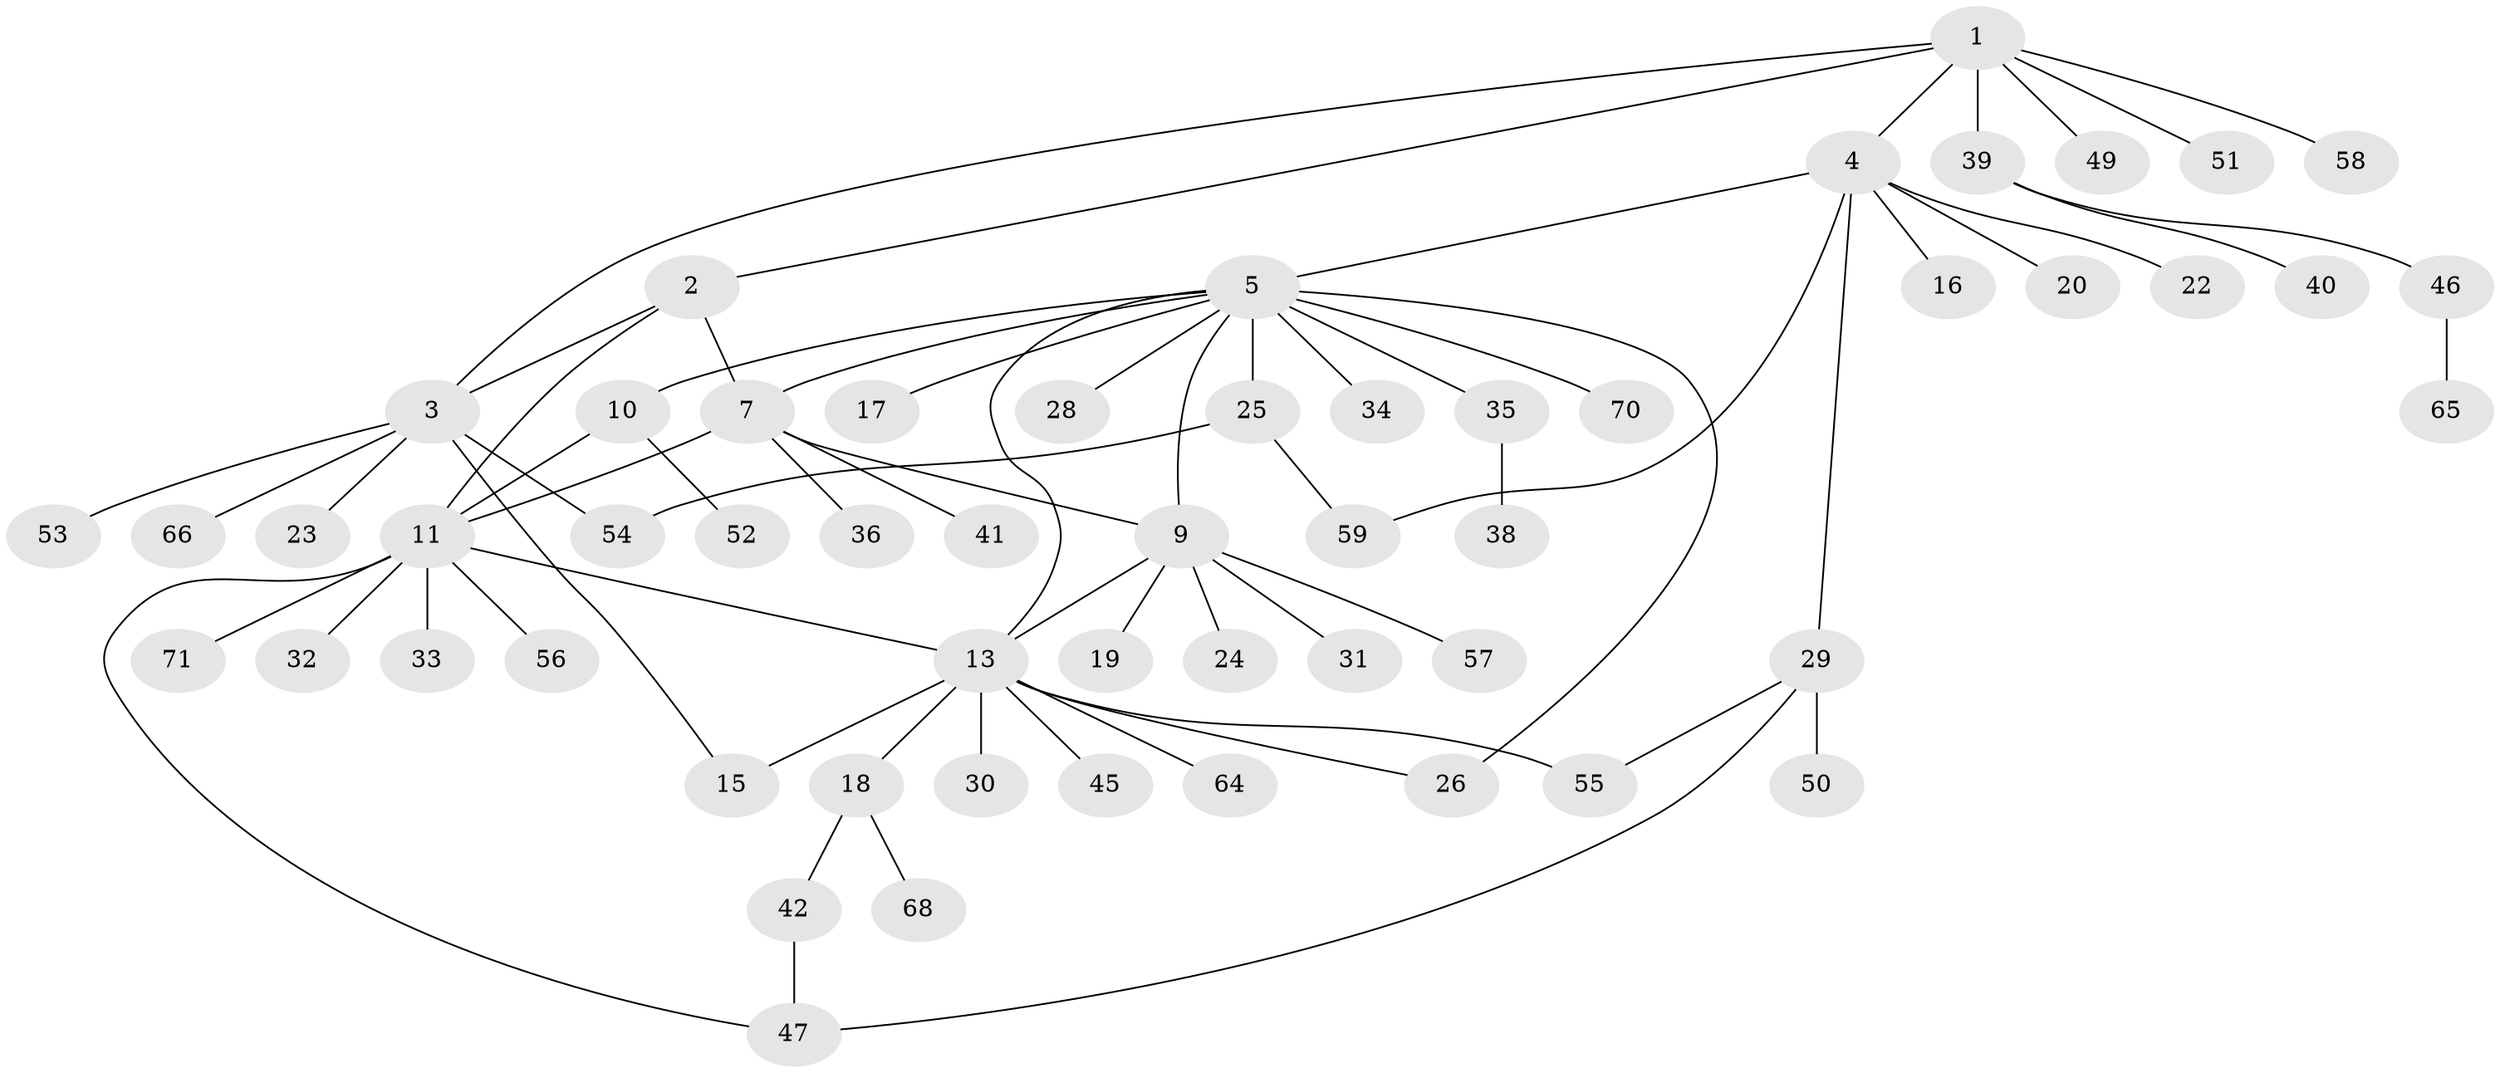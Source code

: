 // Generated by graph-tools (version 1.1) at 2025/24/03/03/25 07:24:16]
// undirected, 55 vertices, 68 edges
graph export_dot {
graph [start="1"]
  node [color=gray90,style=filled];
  1 [super="+37"];
  2;
  3 [super="+62"];
  4 [super="+6"];
  5 [super="+8"];
  7 [super="+21"];
  9 [super="+67"];
  10;
  11 [super="+12"];
  13 [super="+14"];
  15;
  16;
  17;
  18 [super="+60"];
  19;
  20;
  22;
  23;
  24;
  25 [super="+27"];
  26;
  28;
  29 [super="+43"];
  30;
  31;
  32;
  33;
  34;
  35;
  36;
  38 [super="+44"];
  39;
  40 [super="+63"];
  41;
  42;
  45;
  46 [super="+48"];
  47 [super="+61"];
  49;
  50;
  51;
  52;
  53;
  54;
  55;
  56;
  57;
  58;
  59;
  64;
  65 [super="+69"];
  66;
  68;
  70;
  71;
  1 -- 2;
  1 -- 3;
  1 -- 4;
  1 -- 39;
  1 -- 49;
  1 -- 51;
  1 -- 58;
  2 -- 3;
  2 -- 7;
  2 -- 11;
  3 -- 15;
  3 -- 23;
  3 -- 53;
  3 -- 54;
  3 -- 66;
  4 -- 5 [weight=2];
  4 -- 20;
  4 -- 22;
  4 -- 59;
  4 -- 16;
  4 -- 29;
  5 -- 10;
  5 -- 13;
  5 -- 17;
  5 -- 26;
  5 -- 28;
  5 -- 35;
  5 -- 70;
  5 -- 34;
  5 -- 7;
  5 -- 9;
  5 -- 25;
  7 -- 9;
  7 -- 11;
  7 -- 36;
  7 -- 41;
  9 -- 13;
  9 -- 19;
  9 -- 24;
  9 -- 31;
  9 -- 57;
  10 -- 11 [weight=2];
  10 -- 52;
  11 -- 13;
  11 -- 32;
  11 -- 33;
  11 -- 47;
  11 -- 56;
  11 -- 71;
  13 -- 15 [weight=2];
  13 -- 18;
  13 -- 26;
  13 -- 30;
  13 -- 45;
  13 -- 55;
  13 -- 64;
  18 -- 42;
  18 -- 68;
  25 -- 54;
  25 -- 59;
  29 -- 50;
  29 -- 55;
  29 -- 47;
  35 -- 38;
  39 -- 40;
  39 -- 46;
  42 -- 47;
  46 -- 65;
}
